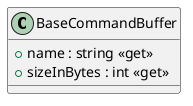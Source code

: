 @startuml
class BaseCommandBuffer {
    + name : string <<get>>
    + sizeInBytes : int <<get>>
}
@enduml
